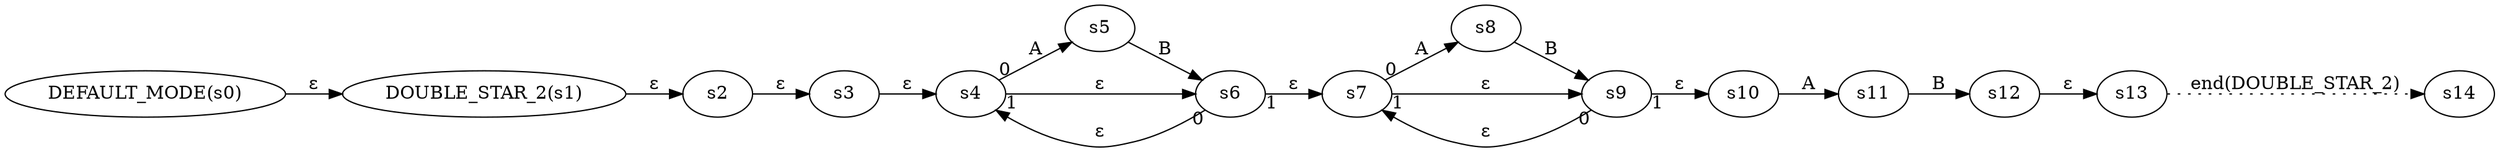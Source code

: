 digraph ATN {
  rankdir=LR;

  "DEFAULT_MODE(s0)" -> "DOUBLE_STAR_2(s1)" [label=ε]
  "DOUBLE_STAR_2(s1)" -> s2 [label=ε]
  s2 -> s3 [label=ε]
  s3 -> s4 [label=ε]
  s4 -> s5 [label=A taillabel=0]
  s5 -> s6 [label=B]
  s6 -> s4 [label=ε taillabel=0]
  s6 -> s7 [label=ε taillabel=1]
  s7 -> s8 [label=A taillabel=0]
  s8 -> s9 [label=B]
  s9 -> s7 [label=ε taillabel=0]
  s9 -> s10 [label=ε taillabel=1]
  s10 -> s11 [label=A]
  s11 -> s12 [label=B]
  s12 -> s13 [label=ε]
  s13 -> s14 [label="end(DOUBLE_STAR_2)" style=dotted]
  s7 -> s9 [label=ε taillabel=1]
  s4 -> s6 [label=ε taillabel=1]
}